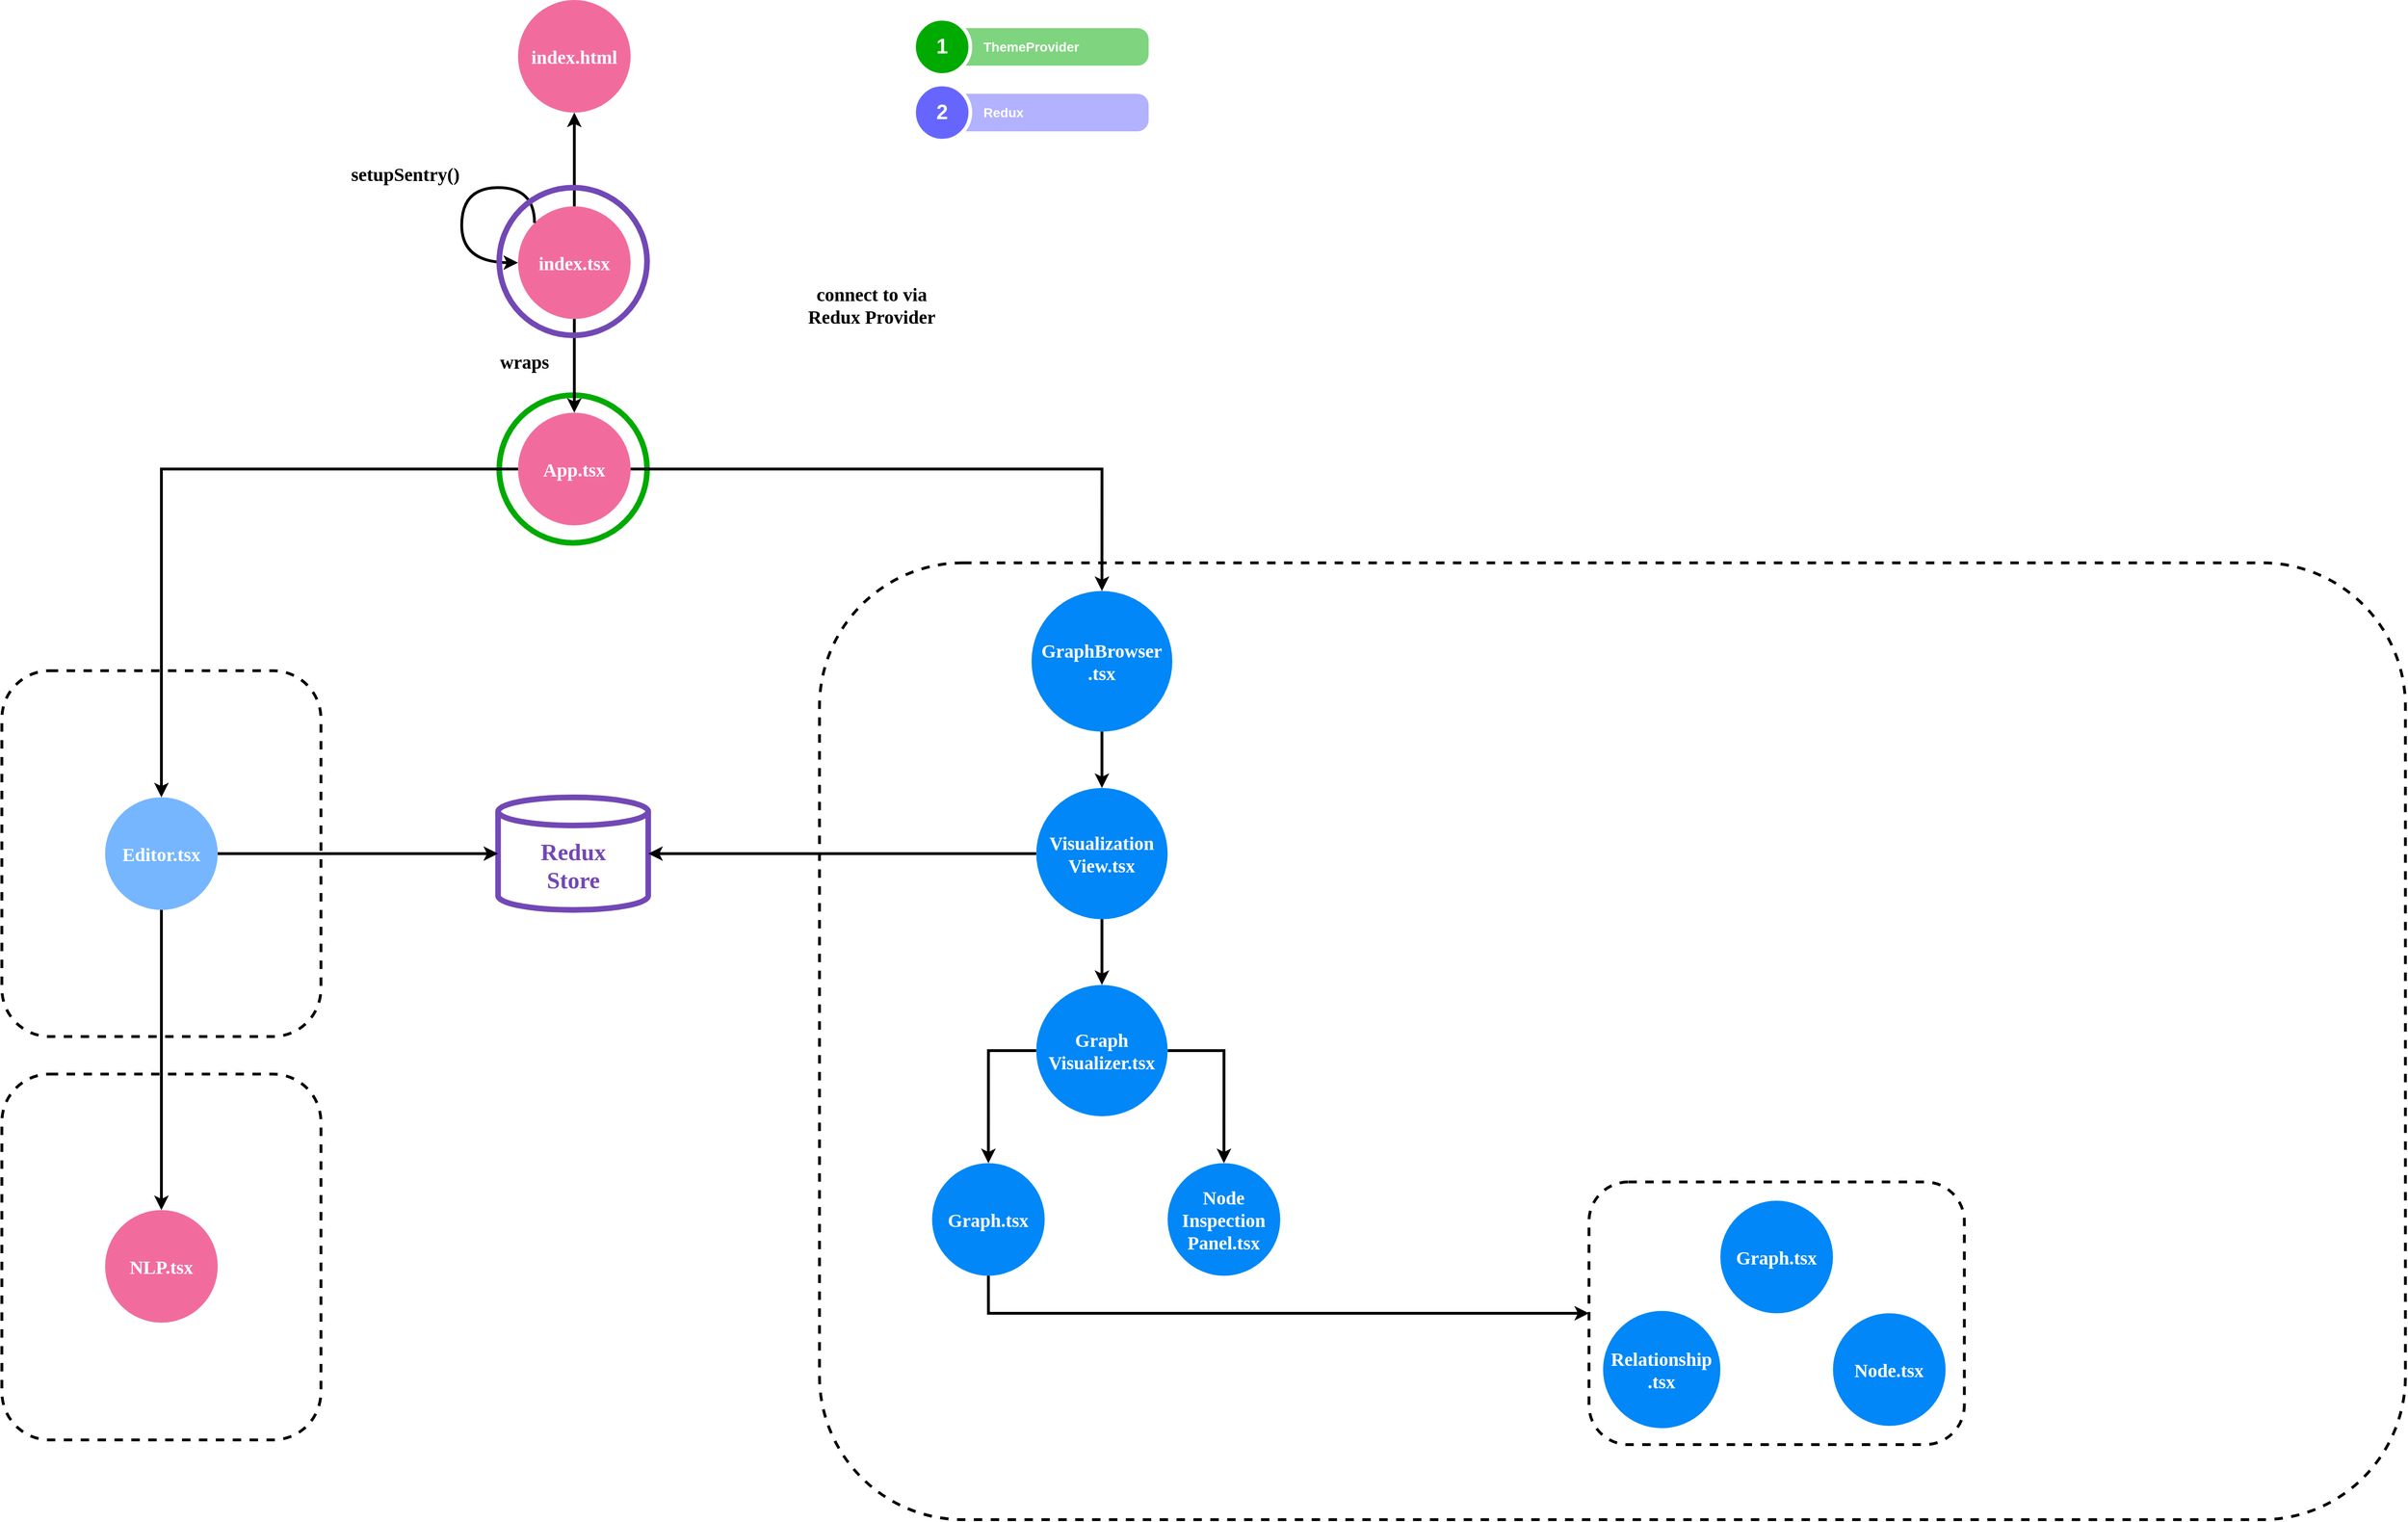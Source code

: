 <mxfile version="21.6.1" type="device">
  <diagram name="Page-1" id="3lcCKxx57ye3NdqWOnXo">
    <mxGraphModel dx="3265" dy="4290" grid="1" gridSize="10" guides="1" tooltips="1" connect="1" arrows="1" fold="1" page="1" pageScale="1" pageWidth="850" pageHeight="1100" math="0" shadow="0">
      <root>
        <mxCell id="0" />
        <mxCell id="1" parent="0" />
        <mxCell id="4sycOJ-QH5n3V28lwhW--4" value="" style="rounded=1;whiteSpace=wrap;html=1;fillColor=none;strokeWidth=3;dashed=1;" vertex="1" parent="1">
          <mxGeometry x="170" y="-445" width="340" height="390" as="geometry" />
        </mxCell>
        <mxCell id="4sycOJ-QH5n3V28lwhW--10" value="" style="ellipse;whiteSpace=wrap;html=1;aspect=fixed;fillColor=none;strokeWidth=6;strokeColor=#00aa00;" vertex="1" parent="1">
          <mxGeometry x="700" y="-738.75" width="157.5" height="157.5" as="geometry" />
        </mxCell>
        <mxCell id="x0Zm9bs1zl5WbmLCKtsI-49" value="" style="rounded=1;whiteSpace=wrap;html=1;fillColor=none;strokeWidth=3;dashed=1;" parent="1" vertex="1">
          <mxGeometry x="1041.25" y="-560" width="1690" height="1020" as="geometry" />
        </mxCell>
        <mxCell id="x0Zm9bs1zl5WbmLCKtsI-9" style="edgeStyle=orthogonalEdgeStyle;rounded=0;orthogonalLoop=1;jettySize=auto;html=1;exitX=0.5;exitY=1;exitDx=0;exitDy=0;strokeWidth=3;startArrow=classic;startFill=1;endArrow=none;endFill=0;" parent="1" source="x0Zm9bs1zl5WbmLCKtsI-4" target="x0Zm9bs1zl5WbmLCKtsI-5" edge="1">
          <mxGeometry relative="1" as="geometry" />
        </mxCell>
        <mxCell id="x0Zm9bs1zl5WbmLCKtsI-4" value="&lt;font color=&quot;#ffffff&quot; style=&quot;font-size: 20px;&quot; face=&quot;Ubuntu&quot;&gt;&lt;b&gt;index.html&lt;/b&gt;&lt;/font&gt;" style="ellipse;whiteSpace=wrap;html=1;aspect=fixed;strokeColor=none;fillColor=#F16C9D;strokeWidth=3;" parent="1" vertex="1">
          <mxGeometry x="720" y="-1160" width="120" height="120" as="geometry" />
        </mxCell>
        <mxCell id="x0Zm9bs1zl5WbmLCKtsI-5" value="&lt;font color=&quot;#ffffff&quot; style=&quot;font-size: 20px;&quot; face=&quot;Ubuntu&quot;&gt;&lt;b&gt;index.tsx&lt;/b&gt;&lt;/font&gt;" style="ellipse;whiteSpace=wrap;html=1;aspect=fixed;strokeColor=none;fillColor=#f16c9d;" parent="1" vertex="1">
          <mxGeometry x="720" y="-940" width="120" height="120" as="geometry" />
        </mxCell>
        <mxCell id="x0Zm9bs1zl5WbmLCKtsI-8" value="&lt;font style=&quot;font-size: 20px;&quot; face=&quot;Ubuntu&quot;&gt;&lt;b&gt;setupSentry()&lt;/b&gt;&lt;/font&gt;" style="text;html=1;strokeColor=none;fillColor=none;align=center;verticalAlign=middle;whiteSpace=wrap;rounded=0;" parent="1" vertex="1">
          <mxGeometry x="520" y="-990" width="160" height="30" as="geometry" />
        </mxCell>
        <mxCell id="x0Zm9bs1zl5WbmLCKtsI-26" style="edgeStyle=orthogonalEdgeStyle;rounded=0;orthogonalLoop=1;jettySize=auto;html=1;entryX=0.5;entryY=0;entryDx=0;entryDy=0;strokeWidth=3;" parent="1" source="x0Zm9bs1zl5WbmLCKtsI-5" target="x0Zm9bs1zl5WbmLCKtsI-12" edge="1">
          <mxGeometry relative="1" as="geometry">
            <mxPoint x="817" y="-820" as="sourcePoint" />
          </mxGeometry>
        </mxCell>
        <mxCell id="x0Zm9bs1zl5WbmLCKtsI-38" style="rounded=0;orthogonalLoop=1;jettySize=auto;html=1;exitX=1;exitY=0.5;exitDx=0;exitDy=0;strokeWidth=3;edgeStyle=orthogonalEdgeStyle;" parent="1" source="x0Zm9bs1zl5WbmLCKtsI-12" target="x0Zm9bs1zl5WbmLCKtsI-41" edge="1">
          <mxGeometry relative="1" as="geometry">
            <mxPoint x="1157" y="-410" as="targetPoint" />
          </mxGeometry>
        </mxCell>
        <mxCell id="4sycOJ-QH5n3V28lwhW--26" style="edgeStyle=orthogonalEdgeStyle;rounded=0;orthogonalLoop=1;jettySize=auto;html=1;exitX=0;exitY=0.5;exitDx=0;exitDy=0;strokeWidth=3;" edge="1" parent="1" source="x0Zm9bs1zl5WbmLCKtsI-12" target="x0Zm9bs1zl5WbmLCKtsI-40">
          <mxGeometry relative="1" as="geometry" />
        </mxCell>
        <mxCell id="x0Zm9bs1zl5WbmLCKtsI-12" value="&lt;font color=&quot;#ffffff&quot; style=&quot;font-size: 20px;&quot; face=&quot;Ubuntu&quot;&gt;&lt;b&gt;App.tsx&lt;/b&gt;&lt;/font&gt;" style="ellipse;whiteSpace=wrap;html=1;aspect=fixed;strokeColor=none;fillColor=#f16c9d;" parent="1" vertex="1">
          <mxGeometry x="720" y="-720" width="120" height="120" as="geometry" />
        </mxCell>
        <mxCell id="x0Zm9bs1zl5WbmLCKtsI-15" value="&lt;font face=&quot;Ubuntu&quot;&gt;&lt;span style=&quot;font-size: 20px;&quot;&gt;&lt;b&gt;wraps&lt;/b&gt;&lt;/span&gt;&lt;/font&gt;" style="text;html=1;strokeColor=none;fillColor=none;align=center;verticalAlign=middle;whiteSpace=wrap;rounded=0;" parent="1" vertex="1">
          <mxGeometry x="637" y="-790" width="180" height="30" as="geometry" />
        </mxCell>
        <mxCell id="x0Zm9bs1zl5WbmLCKtsI-18" value="&lt;font size=&quot;1&quot; color=&quot;#7248b6&quot; style=&quot;&quot; face=&quot;Ubuntu&quot;&gt;&lt;b style=&quot;font-size: 25px;&quot;&gt;Redux&lt;br&gt;Store&lt;/b&gt;&lt;/font&gt;" style="shape=cylinder3;whiteSpace=wrap;html=1;boundedLbl=1;backgroundOutline=1;size=15;fillColor=none;strokeColor=#7248B6;strokeWidth=6;" parent="1" vertex="1">
          <mxGeometry x="698.75" y="-310" width="160" height="120" as="geometry" />
        </mxCell>
        <mxCell id="x0Zm9bs1zl5WbmLCKtsI-20" value="&lt;font face=&quot;Ubuntu&quot;&gt;&lt;span style=&quot;font-size: 20px;&quot;&gt;&lt;b&gt;connect to via Redux Provider&lt;/b&gt;&lt;/span&gt;&lt;/font&gt;" style="text;html=1;strokeColor=none;fillColor=none;align=center;verticalAlign=middle;whiteSpace=wrap;rounded=0;" parent="1" vertex="1">
          <mxGeometry x="1007" y="-850" width="180" height="30" as="geometry" />
        </mxCell>
        <mxCell id="4sycOJ-QH5n3V28lwhW--23" style="edgeStyle=orthogonalEdgeStyle;rounded=0;orthogonalLoop=1;jettySize=auto;html=1;exitX=1;exitY=0.5;exitDx=0;exitDy=0;strokeWidth=3;" edge="1" parent="1" source="x0Zm9bs1zl5WbmLCKtsI-40" target="x0Zm9bs1zl5WbmLCKtsI-18">
          <mxGeometry relative="1" as="geometry" />
        </mxCell>
        <mxCell id="4sycOJ-QH5n3V28lwhW--25" style="edgeStyle=orthogonalEdgeStyle;rounded=0;orthogonalLoop=1;jettySize=auto;html=1;exitX=0.5;exitY=1;exitDx=0;exitDy=0;entryX=0.5;entryY=0;entryDx=0;entryDy=0;strokeWidth=3;" edge="1" parent="1" source="x0Zm9bs1zl5WbmLCKtsI-40" target="4sycOJ-QH5n3V28lwhW--24">
          <mxGeometry relative="1" as="geometry" />
        </mxCell>
        <mxCell id="x0Zm9bs1zl5WbmLCKtsI-40" value="&lt;font color=&quot;#ffffff&quot; style=&quot;font-size: 20px;&quot; face=&quot;Ubuntu&quot;&gt;&lt;b&gt;Editor.tsx&lt;/b&gt;&lt;/font&gt;" style="ellipse;whiteSpace=wrap;html=1;aspect=fixed;strokeColor=none;fillColor=#76B6FF;" parent="1" vertex="1">
          <mxGeometry x="280" y="-310" width="120" height="120" as="geometry" />
        </mxCell>
        <mxCell id="x0Zm9bs1zl5WbmLCKtsI-41" value="&lt;font color=&quot;#ffffff&quot; style=&quot;font-size: 20px;&quot; face=&quot;Ubuntu&quot;&gt;&lt;b&gt;GraphBrowser&lt;br&gt;&lt;/b&gt;&lt;b style=&quot;&quot;&gt;.tsx&lt;/b&gt;&lt;/font&gt;" style="ellipse;whiteSpace=wrap;html=1;aspect=fixed;strokeColor=none;fillColor=#0187F7;" parent="1" vertex="1">
          <mxGeometry x="1267.25" y="-530" width="150" height="150" as="geometry" />
        </mxCell>
        <mxCell id="x0Zm9bs1zl5WbmLCKtsI-60" style="edgeStyle=orthogonalEdgeStyle;rounded=0;orthogonalLoop=1;jettySize=auto;html=1;entryX=0.5;entryY=0;entryDx=0;entryDy=0;strokeWidth=3;" parent="1" source="x0Zm9bs1zl5WbmLCKtsI-41" target="x0Zm9bs1zl5WbmLCKtsI-43" edge="1">
          <mxGeometry relative="1" as="geometry">
            <mxPoint x="1318.25" y="120" as="sourcePoint" />
          </mxGeometry>
        </mxCell>
        <mxCell id="x0Zm9bs1zl5WbmLCKtsI-61" style="edgeStyle=orthogonalEdgeStyle;rounded=0;orthogonalLoop=1;jettySize=auto;html=1;exitX=0.5;exitY=1;exitDx=0;exitDy=0;entryX=0.5;entryY=0;entryDx=0;entryDy=0;strokeWidth=3;" parent="1" source="x0Zm9bs1zl5WbmLCKtsI-43" target="x0Zm9bs1zl5WbmLCKtsI-50" edge="1">
          <mxGeometry relative="1" as="geometry" />
        </mxCell>
        <mxCell id="4sycOJ-QH5n3V28lwhW--6" style="edgeStyle=orthogonalEdgeStyle;rounded=0;orthogonalLoop=1;jettySize=auto;html=1;strokeWidth=3;entryX=1;entryY=0.5;entryDx=0;entryDy=0;entryPerimeter=0;" edge="1" parent="1" source="x0Zm9bs1zl5WbmLCKtsI-43" target="x0Zm9bs1zl5WbmLCKtsI-18">
          <mxGeometry relative="1" as="geometry">
            <mxPoint x="1020" y="-250" as="targetPoint" />
          </mxGeometry>
        </mxCell>
        <mxCell id="x0Zm9bs1zl5WbmLCKtsI-43" value="&lt;font color=&quot;#ffffff&quot; style=&quot;font-size: 20px;&quot; face=&quot;Ubuntu&quot;&gt;&lt;b&gt;Visualization&lt;br&gt;View.tsx&lt;/b&gt;&lt;/font&gt;" style="ellipse;whiteSpace=wrap;html=1;aspect=fixed;strokeColor=none;fillColor=#0187F7;" parent="1" vertex="1">
          <mxGeometry x="1272.25" y="-320" width="140" height="140" as="geometry" />
        </mxCell>
        <mxCell id="x0Zm9bs1zl5WbmLCKtsI-62" style="rounded=0;orthogonalLoop=1;jettySize=auto;html=1;exitX=0;exitY=0.5;exitDx=0;exitDy=0;strokeWidth=3;edgeStyle=orthogonalEdgeStyle;" parent="1" source="x0Zm9bs1zl5WbmLCKtsI-50" target="x0Zm9bs1zl5WbmLCKtsI-51" edge="1">
          <mxGeometry relative="1" as="geometry" />
        </mxCell>
        <mxCell id="x0Zm9bs1zl5WbmLCKtsI-63" style="rounded=0;orthogonalLoop=1;jettySize=auto;html=1;exitX=1;exitY=0.5;exitDx=0;exitDy=0;entryX=0.5;entryY=0;entryDx=0;entryDy=0;strokeWidth=3;edgeStyle=orthogonalEdgeStyle;" parent="1" source="x0Zm9bs1zl5WbmLCKtsI-50" target="x0Zm9bs1zl5WbmLCKtsI-52" edge="1">
          <mxGeometry relative="1" as="geometry" />
        </mxCell>
        <mxCell id="x0Zm9bs1zl5WbmLCKtsI-50" value="&lt;font color=&quot;#ffffff&quot; style=&quot;font-size: 20px;&quot; face=&quot;Ubuntu&quot;&gt;&lt;b&gt;Graph&lt;br&gt;Visualizer.tsx&lt;/b&gt;&lt;/font&gt;" style="ellipse;whiteSpace=wrap;html=1;aspect=fixed;strokeColor=none;fillColor=#0187F7;" parent="1" vertex="1">
          <mxGeometry x="1272.25" y="-110" width="140" height="140" as="geometry" />
        </mxCell>
        <mxCell id="4sycOJ-QH5n3V28lwhW--22" style="edgeStyle=orthogonalEdgeStyle;rounded=0;orthogonalLoop=1;jettySize=auto;html=1;exitX=0.5;exitY=1;exitDx=0;exitDy=0;entryX=0;entryY=0.5;entryDx=0;entryDy=0;strokeWidth=3;" edge="1" parent="1" source="x0Zm9bs1zl5WbmLCKtsI-51" target="4sycOJ-QH5n3V28lwhW--20">
          <mxGeometry relative="1" as="geometry" />
        </mxCell>
        <mxCell id="x0Zm9bs1zl5WbmLCKtsI-51" value="&lt;font color=&quot;#ffffff&quot; style=&quot;font-size: 20px;&quot; face=&quot;Ubuntu&quot;&gt;&lt;b&gt;Graph.tsx&lt;/b&gt;&lt;/font&gt;" style="ellipse;whiteSpace=wrap;html=1;aspect=fixed;strokeColor=none;fillColor=#0187F7;" parent="1" vertex="1">
          <mxGeometry x="1161.25" y="80" width="120" height="120" as="geometry" />
        </mxCell>
        <mxCell id="x0Zm9bs1zl5WbmLCKtsI-52" value="&lt;font color=&quot;#ffffff&quot; style=&quot;font-size: 20px;&quot; face=&quot;Ubuntu&quot;&gt;&lt;b&gt;Node&lt;br&gt;Inspection&lt;br&gt;Panel.tsx&lt;/b&gt;&lt;/font&gt;" style="ellipse;whiteSpace=wrap;html=1;aspect=fixed;strokeColor=none;fillColor=#0187F7;" parent="1" vertex="1">
          <mxGeometry x="1412.25" y="80" width="120" height="120" as="geometry" />
        </mxCell>
        <mxCell id="x0Zm9bs1zl5WbmLCKtsI-53" value="&lt;font color=&quot;#ffffff&quot; style=&quot;font-size: 20px;&quot; face=&quot;Ubuntu&quot;&gt;&lt;b&gt;Relationship&lt;br&gt;.tsx&lt;/b&gt;&lt;/font&gt;" style="ellipse;whiteSpace=wrap;html=1;aspect=fixed;strokeColor=none;fillColor=#0187F7;" parent="1" vertex="1">
          <mxGeometry x="1876.25" y="237.5" width="125" height="125" as="geometry" />
        </mxCell>
        <mxCell id="x0Zm9bs1zl5WbmLCKtsI-54" value="&lt;font color=&quot;#ffffff&quot; style=&quot;font-size: 20px;&quot; face=&quot;Ubuntu&quot;&gt;&lt;b&gt;Graph.tsx&lt;/b&gt;&lt;/font&gt;" style="ellipse;whiteSpace=wrap;html=1;aspect=fixed;strokeColor=none;fillColor=#0187F7;" parent="1" vertex="1">
          <mxGeometry x="2001.25" y="120" width="120" height="120" as="geometry" />
        </mxCell>
        <mxCell id="x0Zm9bs1zl5WbmLCKtsI-55" value="&lt;font color=&quot;#ffffff&quot; style=&quot;font-size: 20px;&quot; face=&quot;Ubuntu&quot;&gt;&lt;b&gt;Node.tsx&lt;/b&gt;&lt;/font&gt;" style="ellipse;whiteSpace=wrap;html=1;aspect=fixed;strokeColor=none;fillColor=#0187F7;" parent="1" vertex="1">
          <mxGeometry x="2121.25" y="240" width="120" height="120" as="geometry" />
        </mxCell>
        <mxCell id="4sycOJ-QH5n3V28lwhW--5" value="" style="rounded=1;whiteSpace=wrap;html=1;fillColor=none;strokeWidth=3;dashed=1;" vertex="1" parent="1">
          <mxGeometry x="170" y="-15" width="340" height="390" as="geometry" />
        </mxCell>
        <mxCell id="4sycOJ-QH5n3V28lwhW--9" style="edgeStyle=orthogonalEdgeStyle;rounded=0;orthogonalLoop=1;jettySize=auto;html=1;exitX=0;exitY=0;exitDx=0;exitDy=0;entryX=0;entryY=0.5;entryDx=0;entryDy=0;strokeWidth=3;curved=1;" edge="1" parent="1" source="x0Zm9bs1zl5WbmLCKtsI-5" target="x0Zm9bs1zl5WbmLCKtsI-5">
          <mxGeometry relative="1" as="geometry">
            <Array as="points">
              <mxPoint x="738" y="-960" />
              <mxPoint x="660" y="-960" />
              <mxPoint x="660" y="-880" />
            </Array>
          </mxGeometry>
        </mxCell>
        <mxCell id="4sycOJ-QH5n3V28lwhW--11" value="ThemeProvider" style="shape=rect;rounded=1;whiteSpace=wrap;html=1;shadow=0;strokeColor=none;fillColor=#00AA00;arcSize=30;fontSize=14;spacingLeft=42;fontStyle=1;fontColor=#FFFFFF;align=left;opacity=50;" vertex="1" parent="1">
          <mxGeometry x="1172" y="-1130" width="220" height="40" as="geometry" />
        </mxCell>
        <mxCell id="4sycOJ-QH5n3V28lwhW--12" value="1" style="shape=ellipse;perimeter=ellipsePerimeter;fontSize=22;fontStyle=1;shadow=0;strokeColor=#ffffff;fillColor=#00AA00;strokeWidth=4;fontColor=#ffffff;align=center;whiteSpace=wrap;html=1;" vertex="1" parent="1">
          <mxGeometry x="1142" y="-1140" width="60" height="60" as="geometry" />
        </mxCell>
        <mxCell id="4sycOJ-QH5n3V28lwhW--15" value="Redux" style="shape=rect;rounded=1;whiteSpace=wrap;html=1;shadow=0;strokeColor=none;fillColor=#6666FF;arcSize=30;fontSize=14;spacingLeft=42;fontStyle=1;fontColor=#FFFFFF;align=left;opacity=50;" vertex="1" parent="1">
          <mxGeometry x="1172" y="-1060" width="220" height="40" as="geometry" />
        </mxCell>
        <mxCell id="4sycOJ-QH5n3V28lwhW--16" value="2" style="shape=ellipse;perimeter=ellipsePerimeter;fontSize=22;fontStyle=1;shadow=0;strokeColor=#ffffff;fillColor=#6666FF;strokeWidth=4;fontColor=#ffffff;align=center;whiteSpace=wrap;html=1;" vertex="1" parent="1">
          <mxGeometry x="1142" y="-1070" width="60" height="60" as="geometry" />
        </mxCell>
        <mxCell id="4sycOJ-QH5n3V28lwhW--17" value="" style="ellipse;whiteSpace=wrap;html=1;aspect=fixed;fillColor=none;strokeWidth=6;strokeColor=#7248B6;" vertex="1" parent="1">
          <mxGeometry x="700" y="-960" width="157.5" height="157.5" as="geometry" />
        </mxCell>
        <mxCell id="4sycOJ-QH5n3V28lwhW--20" value="" style="rounded=1;whiteSpace=wrap;html=1;fillColor=none;strokeWidth=3;dashed=1;" vertex="1" parent="1">
          <mxGeometry x="1861.25" y="100" width="400" height="280" as="geometry" />
        </mxCell>
        <mxCell id="4sycOJ-QH5n3V28lwhW--24" value="&lt;font face=&quot;Ubuntu&quot; color=&quot;#ffffff&quot;&gt;&lt;span style=&quot;font-size: 20px;&quot;&gt;&lt;b&gt;NLP.tsx&lt;/b&gt;&lt;/span&gt;&lt;/font&gt;" style="ellipse;whiteSpace=wrap;html=1;aspect=fixed;strokeColor=none;fillColor=#f16c9d;" vertex="1" parent="1">
          <mxGeometry x="280" y="130" width="120" height="120" as="geometry" />
        </mxCell>
      </root>
    </mxGraphModel>
  </diagram>
</mxfile>
